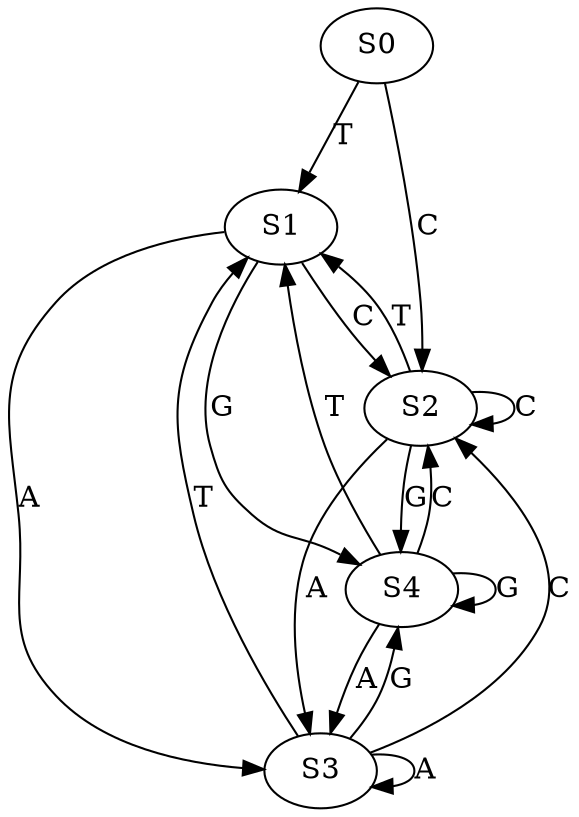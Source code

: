 strict digraph  {
	S0 -> S1 [ label = T ];
	S0 -> S2 [ label = C ];
	S1 -> S3 [ label = A ];
	S1 -> S4 [ label = G ];
	S1 -> S2 [ label = C ];
	S2 -> S1 [ label = T ];
	S2 -> S3 [ label = A ];
	S2 -> S4 [ label = G ];
	S2 -> S2 [ label = C ];
	S3 -> S4 [ label = G ];
	S3 -> S1 [ label = T ];
	S3 -> S3 [ label = A ];
	S3 -> S2 [ label = C ];
	S4 -> S1 [ label = T ];
	S4 -> S3 [ label = A ];
	S4 -> S4 [ label = G ];
	S4 -> S2 [ label = C ];
}
